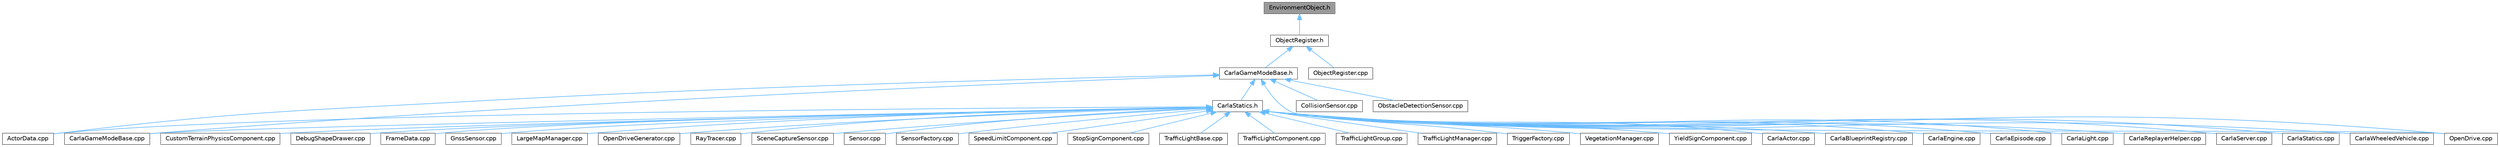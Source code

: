 digraph "EnvironmentObject.h"
{
 // INTERACTIVE_SVG=YES
 // LATEX_PDF_SIZE
  bgcolor="transparent";
  edge [fontname=Helvetica,fontsize=10,labelfontname=Helvetica,labelfontsize=10];
  node [fontname=Helvetica,fontsize=10,shape=box,height=0.2,width=0.4];
  Node1 [id="Node000001",label="EnvironmentObject.h",height=0.2,width=0.4,color="gray40", fillcolor="grey60", style="filled", fontcolor="black",tooltip=" "];
  Node1 -> Node2 [id="edge1_Node000001_Node000002",dir="back",color="steelblue1",style="solid",tooltip=" "];
  Node2 [id="Node000002",label="ObjectRegister.h",height=0.2,width=0.4,color="grey40", fillcolor="white", style="filled",URL="$d4/d5b/ObjectRegister_8h.html",tooltip=" "];
  Node2 -> Node3 [id="edge2_Node000002_Node000003",dir="back",color="steelblue1",style="solid",tooltip=" "];
  Node3 [id="Node000003",label="CarlaGameModeBase.h",height=0.2,width=0.4,color="grey40", fillcolor="white", style="filled",URL="$d3/d49/CarlaGameModeBase_8h.html",tooltip=" "];
  Node3 -> Node4 [id="edge3_Node000003_Node000004",dir="back",color="steelblue1",style="solid",tooltip=" "];
  Node4 [id="Node000004",label="ActorData.cpp",height=0.2,width=0.4,color="grey40", fillcolor="white", style="filled",URL="$da/d7f/ActorData_8cpp.html",tooltip=" "];
  Node3 -> Node5 [id="edge4_Node000003_Node000005",dir="back",color="steelblue1",style="solid",tooltip=" "];
  Node5 [id="Node000005",label="CarlaGameModeBase.cpp",height=0.2,width=0.4,color="grey40", fillcolor="white", style="filled",URL="$d0/d2e/CarlaGameModeBase_8cpp.html",tooltip=" "];
  Node3 -> Node6 [id="edge5_Node000003_Node000006",dir="back",color="steelblue1",style="solid",tooltip=" "];
  Node6 [id="Node000006",label="CarlaStatics.h",height=0.2,width=0.4,color="grey40", fillcolor="white", style="filled",URL="$d9/dc8/CarlaStatics_8h.html",tooltip=" "];
  Node6 -> Node4 [id="edge6_Node000006_Node000004",dir="back",color="steelblue1",style="solid",tooltip=" "];
  Node6 -> Node7 [id="edge7_Node000006_Node000007",dir="back",color="steelblue1",style="solid",tooltip=" "];
  Node7 [id="Node000007",label="CarlaActor.cpp",height=0.2,width=0.4,color="grey40", fillcolor="white", style="filled",URL="$d3/d43/CarlaActor_8cpp.html",tooltip=" "];
  Node6 -> Node8 [id="edge8_Node000006_Node000008",dir="back",color="steelblue1",style="solid",tooltip=" "];
  Node8 [id="Node000008",label="CarlaBlueprintRegistry.cpp",height=0.2,width=0.4,color="grey40", fillcolor="white", style="filled",URL="$d0/d3b/CarlaBlueprintRegistry_8cpp.html",tooltip=" "];
  Node6 -> Node9 [id="edge9_Node000006_Node000009",dir="back",color="steelblue1",style="solid",tooltip=" "];
  Node9 [id="Node000009",label="CarlaEngine.cpp",height=0.2,width=0.4,color="grey40", fillcolor="white", style="filled",URL="$d6/da1/CarlaEngine_8cpp.html",tooltip=" "];
  Node6 -> Node10 [id="edge10_Node000006_Node000010",dir="back",color="steelblue1",style="solid",tooltip=" "];
  Node10 [id="Node000010",label="CarlaEpisode.cpp",height=0.2,width=0.4,color="grey40", fillcolor="white", style="filled",URL="$d6/dd9/CarlaEpisode_8cpp.html",tooltip=" "];
  Node6 -> Node5 [id="edge11_Node000006_Node000005",dir="back",color="steelblue1",style="solid",tooltip=" "];
  Node6 -> Node11 [id="edge12_Node000006_Node000011",dir="back",color="steelblue1",style="solid",tooltip=" "];
  Node11 [id="Node000011",label="CarlaLight.cpp",height=0.2,width=0.4,color="grey40", fillcolor="white", style="filled",URL="$d9/d95/CarlaLight_8cpp.html",tooltip=" "];
  Node6 -> Node12 [id="edge13_Node000006_Node000012",dir="back",color="steelblue1",style="solid",tooltip=" "];
  Node12 [id="Node000012",label="CarlaReplayerHelper.cpp",height=0.2,width=0.4,color="grey40", fillcolor="white", style="filled",URL="$d2/d32/CarlaReplayerHelper_8cpp.html",tooltip=" "];
  Node6 -> Node13 [id="edge14_Node000006_Node000013",dir="back",color="steelblue1",style="solid",tooltip=" "];
  Node13 [id="Node000013",label="CarlaServer.cpp",height=0.2,width=0.4,color="grey40", fillcolor="white", style="filled",URL="$db/d6c/CarlaServer_8cpp.html",tooltip=" "];
  Node6 -> Node14 [id="edge15_Node000006_Node000014",dir="back",color="steelblue1",style="solid",tooltip=" "];
  Node14 [id="Node000014",label="CarlaStatics.cpp",height=0.2,width=0.4,color="grey40", fillcolor="white", style="filled",URL="$d5/d6e/CarlaStatics_8cpp.html",tooltip=" "];
  Node6 -> Node15 [id="edge16_Node000006_Node000015",dir="back",color="steelblue1",style="solid",tooltip=" "];
  Node15 [id="Node000015",label="CarlaWheeledVehicle.cpp",height=0.2,width=0.4,color="grey40", fillcolor="white", style="filled",URL="$dc/d65/CarlaWheeledVehicle_8cpp.html",tooltip=" "];
  Node6 -> Node16 [id="edge17_Node000006_Node000016",dir="back",color="steelblue1",style="solid",tooltip=" "];
  Node16 [id="Node000016",label="CustomTerrainPhysicsComponent.cpp",height=0.2,width=0.4,color="grey40", fillcolor="white", style="filled",URL="$d1/d59/CustomTerrainPhysicsComponent_8cpp.html",tooltip=" "];
  Node6 -> Node17 [id="edge18_Node000006_Node000017",dir="back",color="steelblue1",style="solid",tooltip=" "];
  Node17 [id="Node000017",label="DebugShapeDrawer.cpp",height=0.2,width=0.4,color="grey40", fillcolor="white", style="filled",URL="$d3/d7b/DebugShapeDrawer_8cpp.html",tooltip=" "];
  Node6 -> Node18 [id="edge19_Node000006_Node000018",dir="back",color="steelblue1",style="solid",tooltip=" "];
  Node18 [id="Node000018",label="FrameData.cpp",height=0.2,width=0.4,color="grey40", fillcolor="white", style="filled",URL="$df/d8a/FrameData_8cpp.html",tooltip=" "];
  Node6 -> Node19 [id="edge20_Node000006_Node000019",dir="back",color="steelblue1",style="solid",tooltip=" "];
  Node19 [id="Node000019",label="GnssSensor.cpp",height=0.2,width=0.4,color="grey40", fillcolor="white", style="filled",URL="$d7/d22/GnssSensor_8cpp.html",tooltip=" "];
  Node6 -> Node20 [id="edge21_Node000006_Node000020",dir="back",color="steelblue1",style="solid",tooltip=" "];
  Node20 [id="Node000020",label="LargeMapManager.cpp",height=0.2,width=0.4,color="grey40", fillcolor="white", style="filled",URL="$df/d6c/LargeMapManager_8cpp.html",tooltip=" "];
  Node6 -> Node21 [id="edge22_Node000006_Node000021",dir="back",color="steelblue1",style="solid",tooltip=" "];
  Node21 [id="Node000021",label="OpenDrive.cpp",height=0.2,width=0.4,color="grey40", fillcolor="white", style="filled",URL="$d9/d30/Unreal_2CarlaUE4_2Plugins_2Carla_2Source_2Carla_2OpenDrive_2OpenDrive_8cpp.html",tooltip=" "];
  Node6 -> Node22 [id="edge23_Node000006_Node000022",dir="back",color="steelblue1",style="solid",tooltip=" "];
  Node22 [id="Node000022",label="OpenDriveGenerator.cpp",height=0.2,width=0.4,color="grey40", fillcolor="white", style="filled",URL="$dc/d85/OpenDriveGenerator_8cpp.html",tooltip=" "];
  Node6 -> Node23 [id="edge24_Node000006_Node000023",dir="back",color="steelblue1",style="solid",tooltip=" "];
  Node23 [id="Node000023",label="RayTracer.cpp",height=0.2,width=0.4,color="grey40", fillcolor="white", style="filled",URL="$de/dc2/RayTracer_8cpp.html",tooltip=" "];
  Node6 -> Node24 [id="edge25_Node000006_Node000024",dir="back",color="steelblue1",style="solid",tooltip=" "];
  Node24 [id="Node000024",label="SceneCaptureSensor.cpp",height=0.2,width=0.4,color="grey40", fillcolor="white", style="filled",URL="$db/d2d/SceneCaptureSensor_8cpp.html",tooltip=" "];
  Node6 -> Node25 [id="edge26_Node000006_Node000025",dir="back",color="steelblue1",style="solid",tooltip=" "];
  Node25 [id="Node000025",label="Sensor.cpp",height=0.2,width=0.4,color="grey40", fillcolor="white", style="filled",URL="$d7/d16/Sensor_8cpp.html",tooltip=" "];
  Node6 -> Node26 [id="edge27_Node000006_Node000026",dir="back",color="steelblue1",style="solid",tooltip=" "];
  Node26 [id="Node000026",label="SensorFactory.cpp",height=0.2,width=0.4,color="grey40", fillcolor="white", style="filled",URL="$d0/dde/SensorFactory_8cpp.html",tooltip=" "];
  Node6 -> Node27 [id="edge28_Node000006_Node000027",dir="back",color="steelblue1",style="solid",tooltip=" "];
  Node27 [id="Node000027",label="SpeedLimitComponent.cpp",height=0.2,width=0.4,color="grey40", fillcolor="white", style="filled",URL="$d2/dd9/SpeedLimitComponent_8cpp.html",tooltip=" "];
  Node6 -> Node28 [id="edge29_Node000006_Node000028",dir="back",color="steelblue1",style="solid",tooltip=" "];
  Node28 [id="Node000028",label="StopSignComponent.cpp",height=0.2,width=0.4,color="grey40", fillcolor="white", style="filled",URL="$d6/ddb/StopSignComponent_8cpp.html",tooltip=" "];
  Node6 -> Node29 [id="edge30_Node000006_Node000029",dir="back",color="steelblue1",style="solid",tooltip=" "];
  Node29 [id="Node000029",label="TrafficLightBase.cpp",height=0.2,width=0.4,color="grey40", fillcolor="white", style="filled",URL="$d2/d40/TrafficLightBase_8cpp.html",tooltip=" "];
  Node6 -> Node30 [id="edge31_Node000006_Node000030",dir="back",color="steelblue1",style="solid",tooltip=" "];
  Node30 [id="Node000030",label="TrafficLightComponent.cpp",height=0.2,width=0.4,color="grey40", fillcolor="white", style="filled",URL="$d3/dcd/TrafficLightComponent_8cpp.html",tooltip=" "];
  Node6 -> Node31 [id="edge32_Node000006_Node000031",dir="back",color="steelblue1",style="solid",tooltip=" "];
  Node31 [id="Node000031",label="TrafficLightGroup.cpp",height=0.2,width=0.4,color="grey40", fillcolor="white", style="filled",URL="$db/d9a/TrafficLightGroup_8cpp.html",tooltip=" "];
  Node6 -> Node32 [id="edge33_Node000006_Node000032",dir="back",color="steelblue1",style="solid",tooltip=" "];
  Node32 [id="Node000032",label="TrafficLightManager.cpp",height=0.2,width=0.4,color="grey40", fillcolor="white", style="filled",URL="$d6/d3f/TrafficLightManager_8cpp.html",tooltip=" "];
  Node6 -> Node33 [id="edge34_Node000006_Node000033",dir="back",color="steelblue1",style="solid",tooltip=" "];
  Node33 [id="Node000033",label="TriggerFactory.cpp",height=0.2,width=0.4,color="grey40", fillcolor="white", style="filled",URL="$d3/da1/TriggerFactory_8cpp.html",tooltip=" "];
  Node6 -> Node34 [id="edge35_Node000006_Node000034",dir="back",color="steelblue1",style="solid",tooltip=" "];
  Node34 [id="Node000034",label="VegetationManager.cpp",height=0.2,width=0.4,color="grey40", fillcolor="white", style="filled",URL="$d7/da0/VegetationManager_8cpp.html",tooltip=" "];
  Node6 -> Node35 [id="edge36_Node000006_Node000035",dir="back",color="steelblue1",style="solid",tooltip=" "];
  Node35 [id="Node000035",label="YieldSignComponent.cpp",height=0.2,width=0.4,color="grey40", fillcolor="white", style="filled",URL="$d4/d36/YieldSignComponent_8cpp.html",tooltip=" "];
  Node3 -> Node36 [id="edge37_Node000003_Node000036",dir="back",color="steelblue1",style="solid",tooltip=" "];
  Node36 [id="Node000036",label="CollisionSensor.cpp",height=0.2,width=0.4,color="grey40", fillcolor="white", style="filled",URL="$da/df0/CollisionSensor_8cpp.html",tooltip=" "];
  Node3 -> Node37 [id="edge38_Node000003_Node000037",dir="back",color="steelblue1",style="solid",tooltip=" "];
  Node37 [id="Node000037",label="ObstacleDetectionSensor.cpp",height=0.2,width=0.4,color="grey40", fillcolor="white", style="filled",URL="$d2/d70/ObstacleDetectionSensor_8cpp.html",tooltip=" "];
  Node3 -> Node21 [id="edge39_Node000003_Node000021",dir="back",color="steelblue1",style="solid",tooltip=" "];
  Node2 -> Node38 [id="edge40_Node000002_Node000038",dir="back",color="steelblue1",style="solid",tooltip=" "];
  Node38 [id="Node000038",label="ObjectRegister.cpp",height=0.2,width=0.4,color="grey40", fillcolor="white", style="filled",URL="$d7/d86/ObjectRegister_8cpp.html",tooltip=" "];
}
